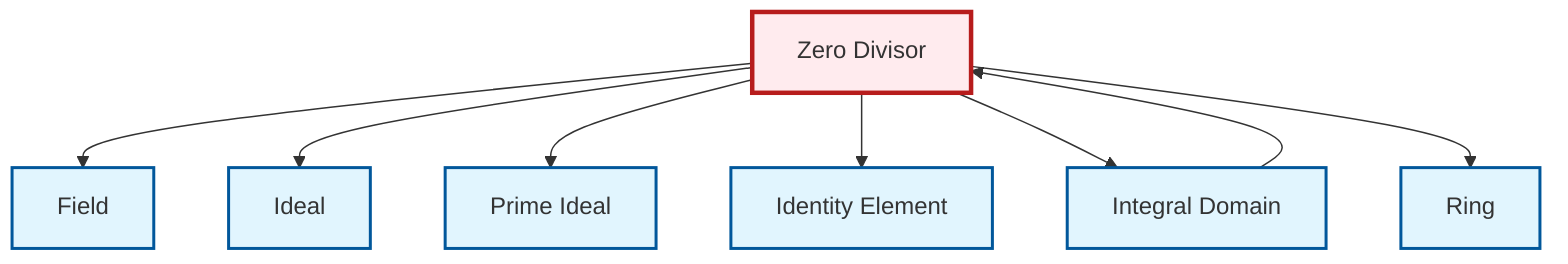 graph TD
    classDef definition fill:#e1f5fe,stroke:#01579b,stroke-width:2px
    classDef theorem fill:#f3e5f5,stroke:#4a148c,stroke-width:2px
    classDef axiom fill:#fff3e0,stroke:#e65100,stroke-width:2px
    classDef example fill:#e8f5e9,stroke:#1b5e20,stroke-width:2px
    classDef current fill:#ffebee,stroke:#b71c1c,stroke-width:3px
    def-zero-divisor["Zero Divisor"]:::definition
    def-ring["Ring"]:::definition
    def-ideal["Ideal"]:::definition
    def-identity-element["Identity Element"]:::definition
    def-prime-ideal["Prime Ideal"]:::definition
    def-field["Field"]:::definition
    def-integral-domain["Integral Domain"]:::definition
    def-zero-divisor --> def-field
    def-integral-domain --> def-zero-divisor
    def-zero-divisor --> def-ideal
    def-zero-divisor --> def-prime-ideal
    def-zero-divisor --> def-identity-element
    def-zero-divisor --> def-integral-domain
    def-zero-divisor --> def-ring
    class def-zero-divisor current